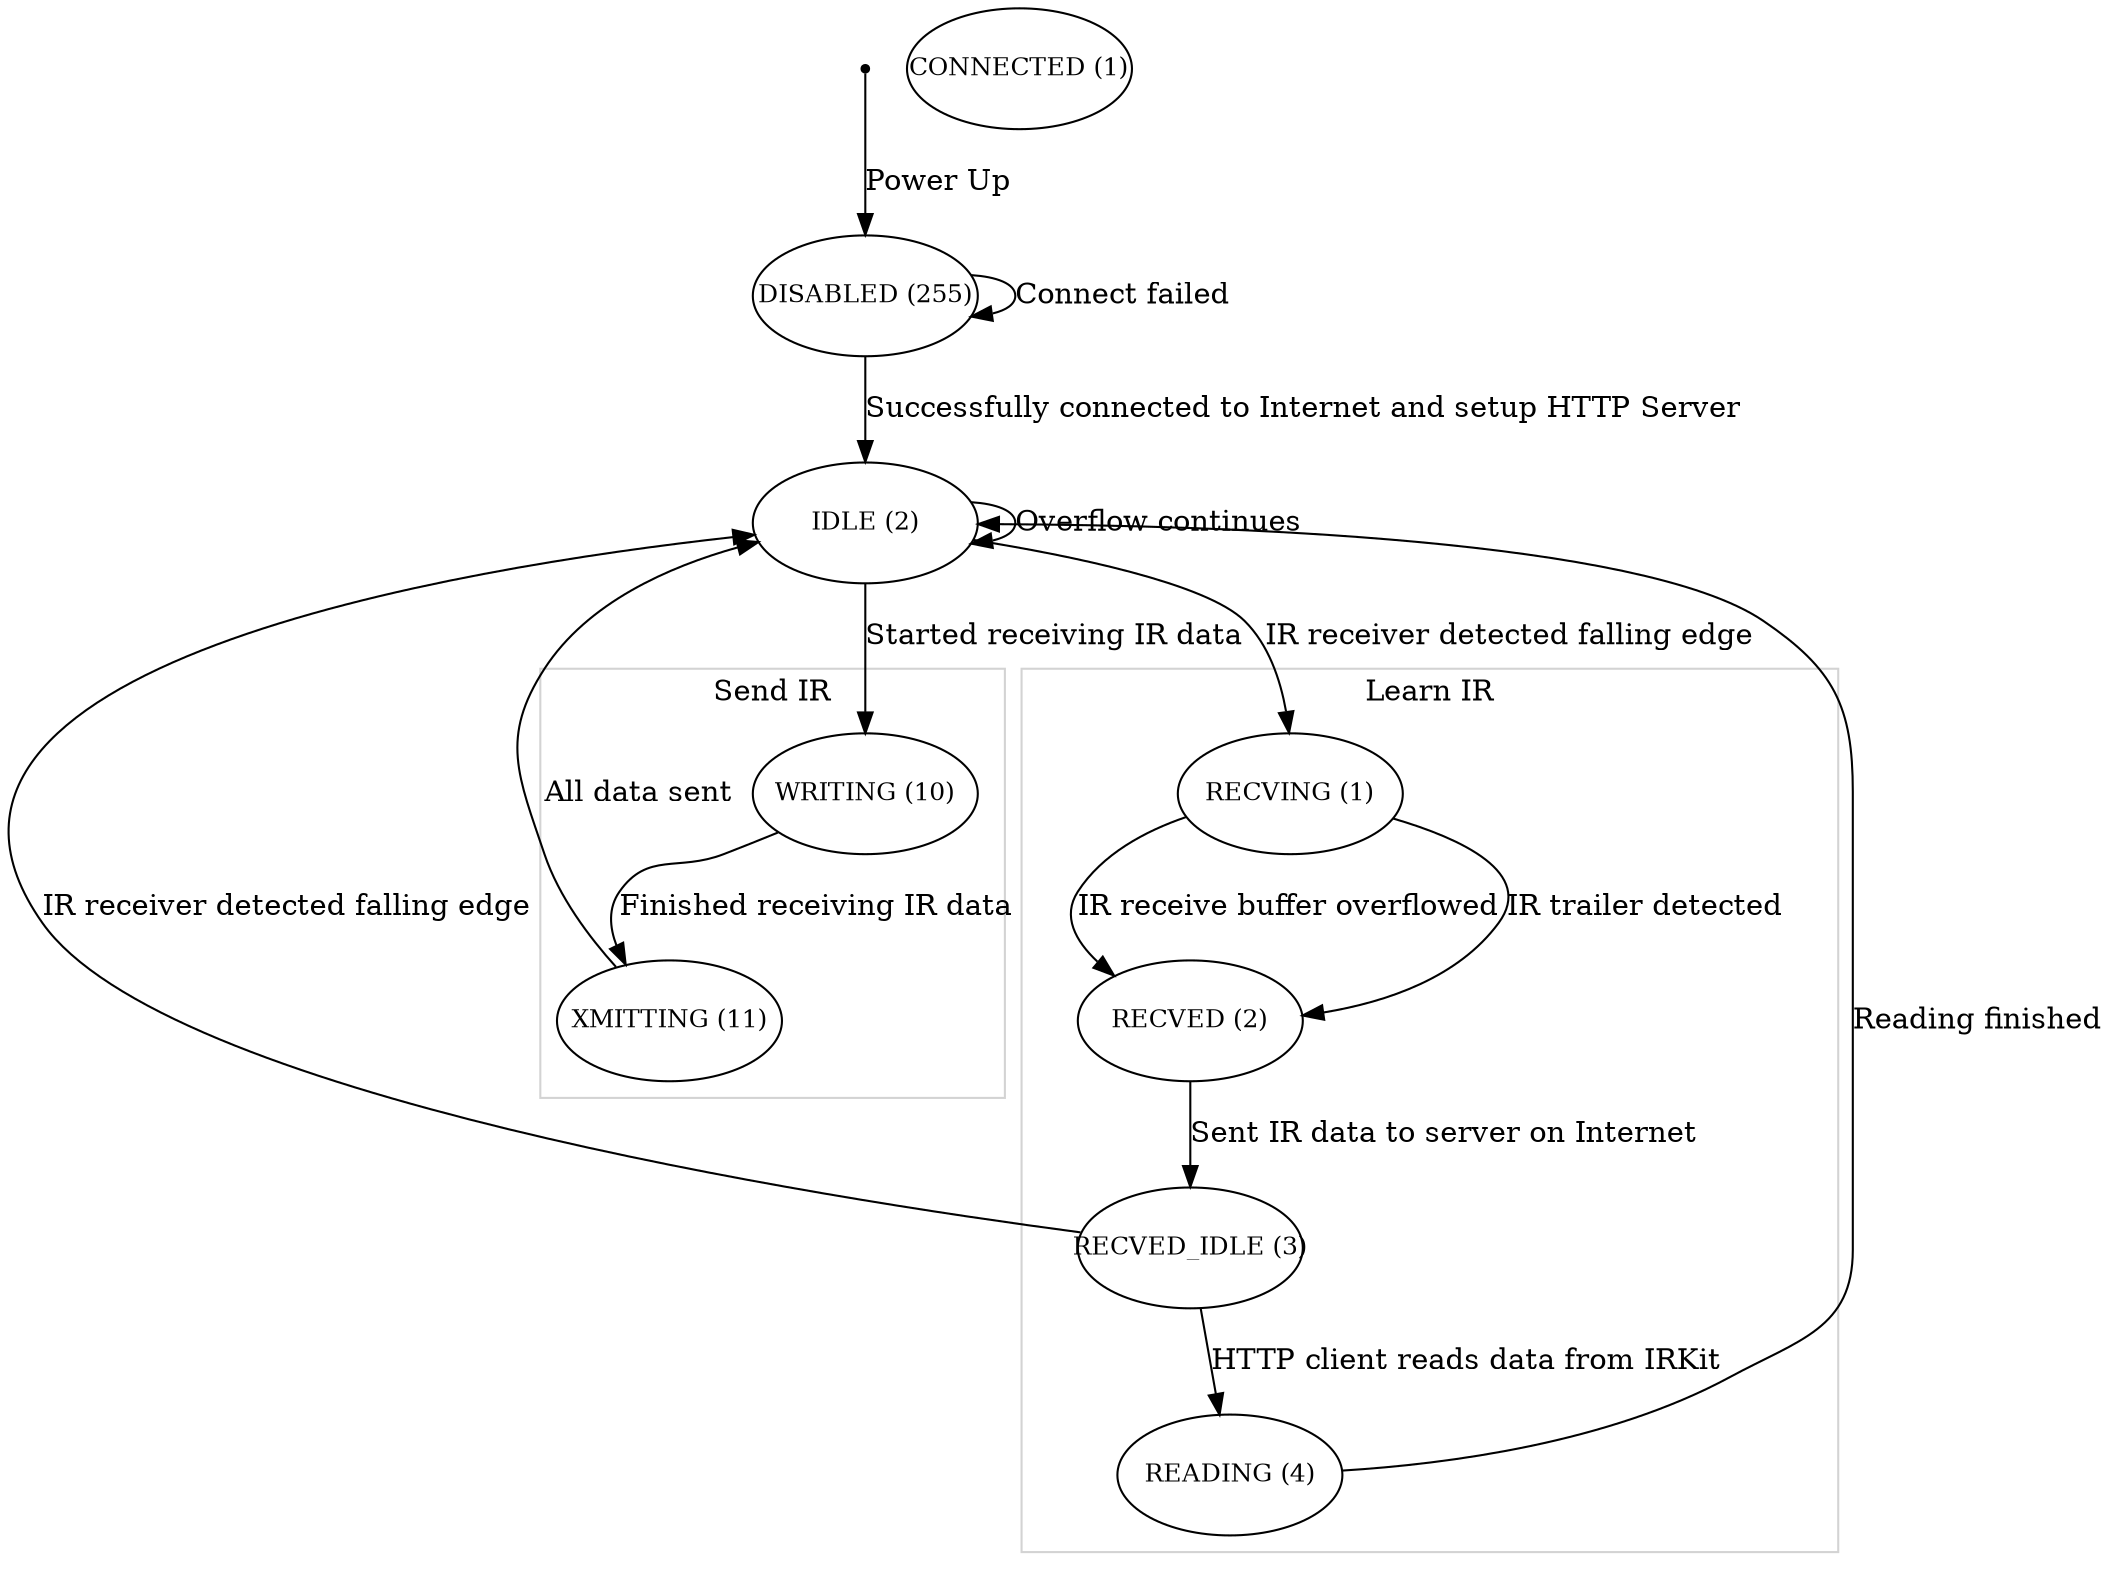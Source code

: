 digraph ir_state {
    rankdir=TB;

    START [ label = "START", shape = point, fixedsize = false ];

    node [shape=ellipse, fontsize=12, fixedsize=true, width=1.5, height=0.8];

    DISABLED [ label = "DISABLED (255)" ];
    START -> DISABLED [ label = "Power Up", weight = 100 ];

    CONNECTED [ label = "CONNECTED (1)" ];
    IDLE      [ label = "IDLE (2)" ];
    DISABLED -> IDLE [ label = "Successfully connected to Internet and setup HTTP Server" ];
    DISABLED -> DISABLED  [ label = "Connect failed" ];

    subgraph cluster_learn {
        label = "Learn IR";
        color=lightgray;
        rank=source;

        RECVING     [ label = "RECVING (1)" ];
        RECVED      [ label = "RECVED (2)" ];
        RECVED_IDLE [ label = "RECVED_IDLE (3)" ];
        READING     [ label = "READING (4)" ];

        RECVING     -> RECVED      [ label = "IR receive buffer overflowed" ];
        RECVING     -> RECVED      [ label = "IR trailer detected" ];

        RECVED      -> RECVED_IDLE [ label = "Sent IR data to server on Internet" ];
        RECVED_IDLE -> READING     [ label = "HTTP client reads data from IRKit" ];

    }
    subgraph cluster_send {
        label = "Send IR";
        color=lightgray;
        rank=source;

        WRITING     [ label = "WRITING (10)" ];
        XMITTING    [ label = "XMITTING (11)" ];

        WRITING     -> XMITTING    [ label = "Finished receiving IR data" ];
    }

    IDLE -> IDLE        [ label = "Overflow continues" ];
    IDLE -> RECVING     [ label = "IR receiver detected falling edge", weight = 10 ];
    IDLE -> WRITING     [ label = "Started receiving IR data", weight = 10 ];

    RECVED_IDLE -> IDLE [ label = "IR receiver detected falling edge" ];
    READING     -> IDLE [ label = "Reading finished" ];
    XMITTING    -> IDLE [ label = "All data sent" ];
}
